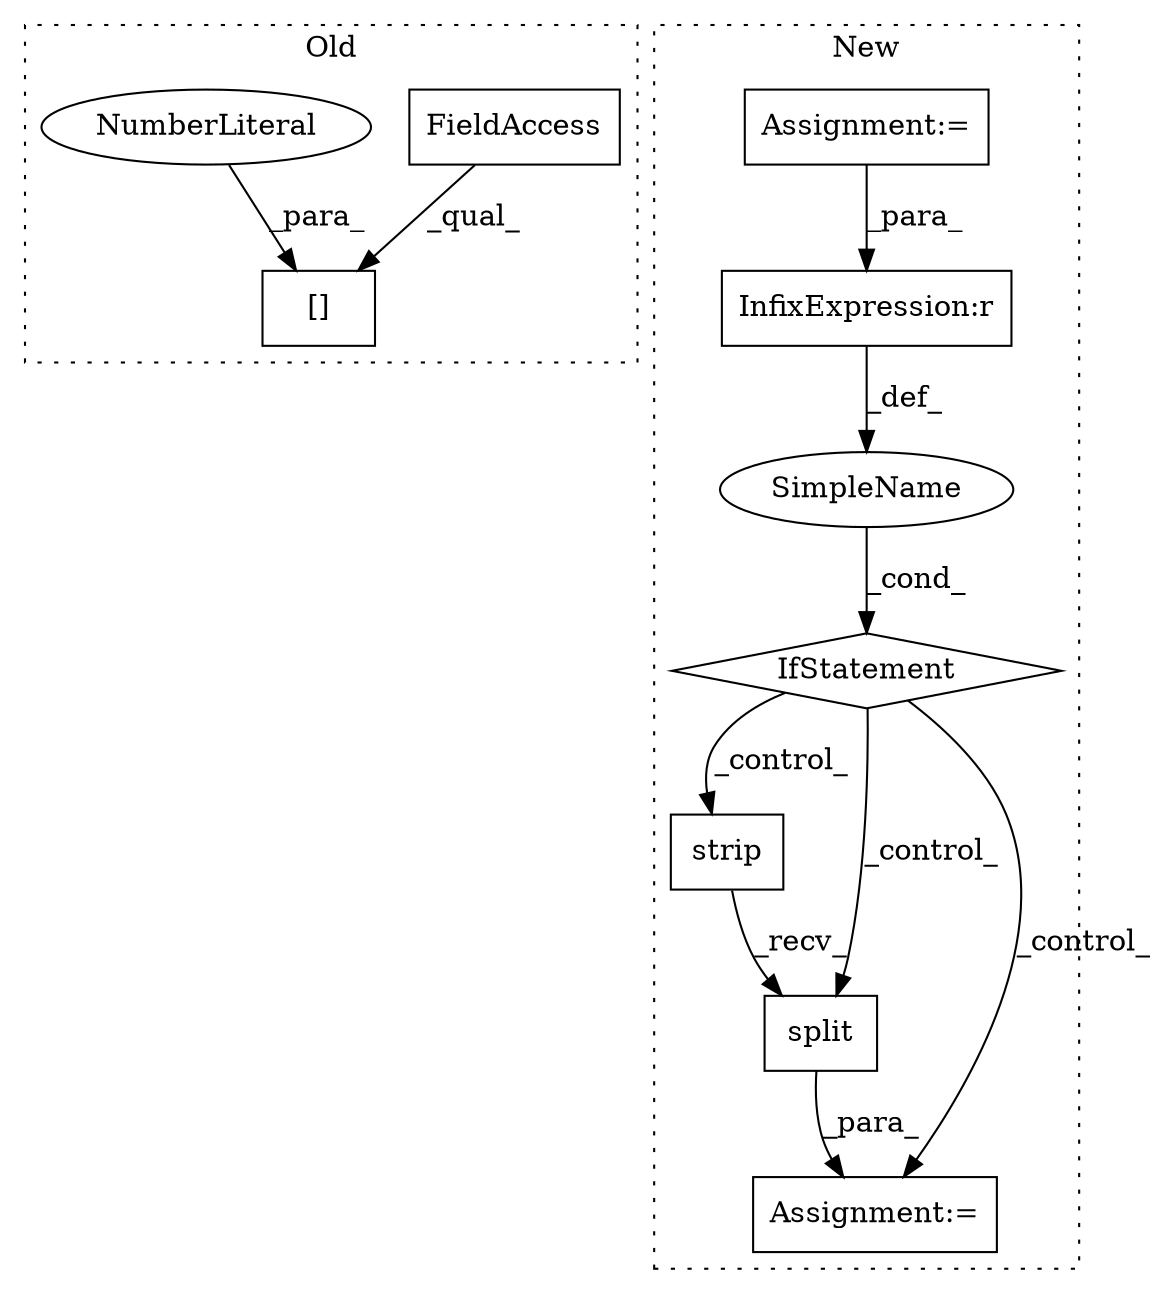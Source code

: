 digraph G {
subgraph cluster0 {
1 [label="[]" a="2" s="7012,7040" l="27,1" shape="box"];
4 [label="FieldAccess" a="22" s="7012" l="26" shape="box"];
7 [label="NumberLiteral" a="34" s="7039" l="1" shape="ellipse"];
label = "Old";
style="dotted";
}
subgraph cluster1 {
2 [label="strip" a="32" s="9660" l="7" shape="box"];
3 [label="Assignment:=" a="7" s="9626" l="1" shape="box"];
5 [label="split" a="32" s="9668,9678" l="6,1" shape="box"];
6 [label="IfStatement" a="25" s="9589,9610" l="4,2" shape="diamond"];
8 [label="SimpleName" a="42" s="" l="" shape="ellipse"];
9 [label="InfixExpression:r" a="27" s="9599" l="4" shape="box"];
10 [label="Assignment:=" a="7" s="9551" l="1" shape="box"];
label = "New";
style="dotted";
}
2 -> 5 [label="_recv_"];
4 -> 1 [label="_qual_"];
5 -> 3 [label="_para_"];
6 -> 5 [label="_control_"];
6 -> 2 [label="_control_"];
6 -> 3 [label="_control_"];
7 -> 1 [label="_para_"];
8 -> 6 [label="_cond_"];
9 -> 8 [label="_def_"];
10 -> 9 [label="_para_"];
}